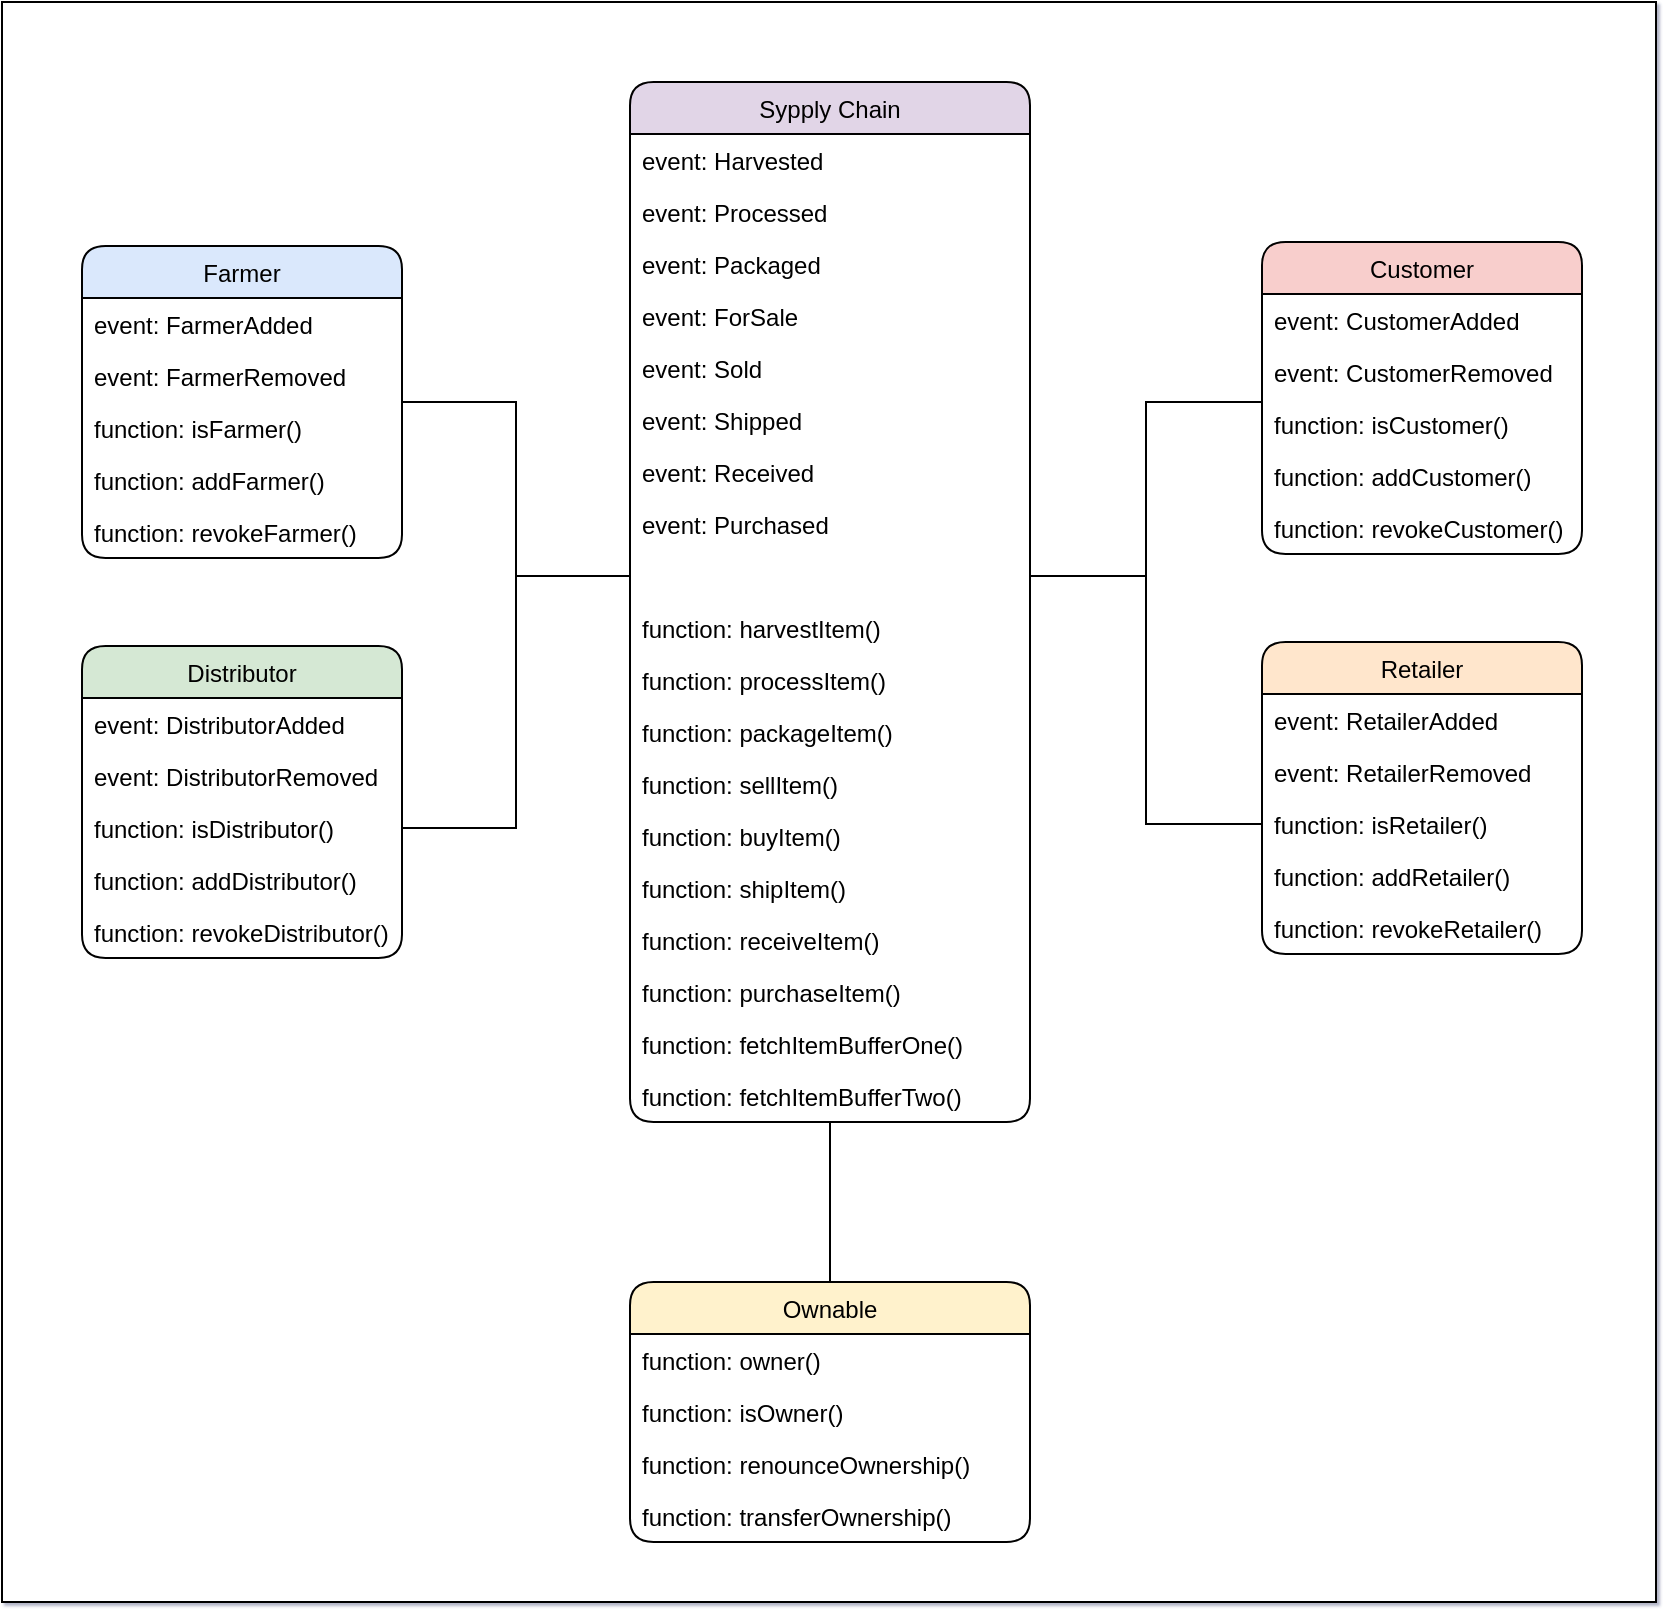 <mxfile version="17.5.0" type="github">
  <diagram id="kODXxytvF_YsxB5PEivD" name="Page-1">
    <mxGraphModel dx="1650" dy="905" grid="1" gridSize="10" guides="1" tooltips="1" connect="1" arrows="1" fold="1" page="1" pageScale="1" pageWidth="827" pageHeight="1169" background="#ffffff" math="0" shadow="1">
      <root>
        <mxCell id="0" />
        <mxCell id="1" parent="0" />
        <mxCell id="fvgUi23KrRUrC4LZ6PZB-63" value="" style="rounded=0;whiteSpace=wrap;html=1;shadow=0;sketch=0;" vertex="1" parent="1">
          <mxGeometry width="827" height="800" as="geometry" />
        </mxCell>
        <mxCell id="fvgUi23KrRUrC4LZ6PZB-57" value="" style="edgeStyle=orthogonalEdgeStyle;rounded=0;orthogonalLoop=1;jettySize=auto;html=1;entryX=0;entryY=0.5;entryDx=0;entryDy=0;endArrow=none;endFill=0;" edge="1" parent="1" source="fvgUi23KrRUrC4LZ6PZB-1" target="fvgUi23KrRUrC4LZ6PZB-46">
          <mxGeometry relative="1" as="geometry" />
        </mxCell>
        <mxCell id="fvgUi23KrRUrC4LZ6PZB-1" value="Farmer" style="swimlane;fontStyle=0;childLayout=stackLayout;horizontal=1;startSize=26;fillColor=#dae8fc;horizontalStack=0;resizeParent=1;resizeParentMax=0;resizeLast=0;collapsible=1;marginBottom=0;rounded=1;aspect=fixed;swimlaneLine=1;shadow=0;sketch=0;strokeColor=#000000;" vertex="1" parent="1">
          <mxGeometry x="40" y="122" width="160" height="156" as="geometry" />
        </mxCell>
        <mxCell id="fvgUi23KrRUrC4LZ6PZB-2" value="event: FarmerAdded" style="text;strokeColor=none;fillColor=none;align=left;verticalAlign=top;spacingLeft=4;spacingRight=4;overflow=hidden;rotatable=0;points=[[0,0.5],[1,0.5]];portConstraint=eastwest;" vertex="1" parent="fvgUi23KrRUrC4LZ6PZB-1">
          <mxGeometry y="26" width="160" height="26" as="geometry" />
        </mxCell>
        <mxCell id="fvgUi23KrRUrC4LZ6PZB-3" value="event: FarmerRemoved" style="text;strokeColor=none;fillColor=none;align=left;verticalAlign=top;spacingLeft=4;spacingRight=4;overflow=hidden;rotatable=0;points=[[0,0.5],[1,0.5]];portConstraint=eastwest;" vertex="1" parent="fvgUi23KrRUrC4LZ6PZB-1">
          <mxGeometry y="52" width="160" height="26" as="geometry" />
        </mxCell>
        <mxCell id="fvgUi23KrRUrC4LZ6PZB-6" value="function: isFarmer()" style="text;strokeColor=none;fillColor=none;align=left;verticalAlign=top;spacingLeft=4;spacingRight=4;overflow=hidden;rotatable=0;points=[[0,0.5],[1,0.5]];portConstraint=eastwest;" vertex="1" parent="fvgUi23KrRUrC4LZ6PZB-1">
          <mxGeometry y="78" width="160" height="26" as="geometry" />
        </mxCell>
        <mxCell id="fvgUi23KrRUrC4LZ6PZB-4" value="function: addFarmer()" style="text;strokeColor=none;fillColor=none;align=left;verticalAlign=top;spacingLeft=4;spacingRight=4;overflow=hidden;rotatable=0;points=[[0,0.5],[1,0.5]];portConstraint=eastwest;" vertex="1" parent="fvgUi23KrRUrC4LZ6PZB-1">
          <mxGeometry y="104" width="160" height="26" as="geometry" />
        </mxCell>
        <mxCell id="fvgUi23KrRUrC4LZ6PZB-7" value="function: revokeFarmer()" style="text;strokeColor=none;fillColor=none;align=left;verticalAlign=top;spacingLeft=4;spacingRight=4;overflow=hidden;rotatable=0;points=[[0,0.5],[1,0.5]];portConstraint=eastwest;" vertex="1" parent="fvgUi23KrRUrC4LZ6PZB-1">
          <mxGeometry y="130" width="160" height="26" as="geometry" />
        </mxCell>
        <mxCell id="fvgUi23KrRUrC4LZ6PZB-8" value="Distributor" style="swimlane;fontStyle=0;childLayout=stackLayout;horizontal=1;startSize=26;fillColor=#d5e8d4;horizontalStack=0;resizeParent=1;resizeParentMax=0;resizeLast=0;collapsible=1;marginBottom=0;rounded=1;aspect=fixed;swimlaneLine=1;shadow=0;sketch=0;strokeColor=#000000;" vertex="1" parent="1">
          <mxGeometry x="40" y="322" width="160" height="156" as="geometry" />
        </mxCell>
        <mxCell id="fvgUi23KrRUrC4LZ6PZB-9" value="event: DistributorAdded" style="text;strokeColor=none;fillColor=none;align=left;verticalAlign=top;spacingLeft=4;spacingRight=4;overflow=hidden;rotatable=0;points=[[0,0.5],[1,0.5]];portConstraint=eastwest;" vertex="1" parent="fvgUi23KrRUrC4LZ6PZB-8">
          <mxGeometry y="26" width="160" height="26" as="geometry" />
        </mxCell>
        <mxCell id="fvgUi23KrRUrC4LZ6PZB-10" value="event: DistributorRemoved" style="text;strokeColor=none;fillColor=none;align=left;verticalAlign=top;spacingLeft=4;spacingRight=4;overflow=hidden;rotatable=0;points=[[0,0.5],[1,0.5]];portConstraint=eastwest;" vertex="1" parent="fvgUi23KrRUrC4LZ6PZB-8">
          <mxGeometry y="52" width="160" height="26" as="geometry" />
        </mxCell>
        <mxCell id="fvgUi23KrRUrC4LZ6PZB-11" value="function: isDistributor()" style="text;strokeColor=none;fillColor=none;align=left;verticalAlign=top;spacingLeft=4;spacingRight=4;overflow=hidden;rotatable=0;points=[[0,0.5],[1,0.5]];portConstraint=eastwest;" vertex="1" parent="fvgUi23KrRUrC4LZ6PZB-8">
          <mxGeometry y="78" width="160" height="26" as="geometry" />
        </mxCell>
        <mxCell id="fvgUi23KrRUrC4LZ6PZB-12" value="function: addDistributor()" style="text;strokeColor=none;fillColor=none;align=left;verticalAlign=top;spacingLeft=4;spacingRight=4;overflow=hidden;rotatable=0;points=[[0,0.5],[1,0.5]];portConstraint=eastwest;" vertex="1" parent="fvgUi23KrRUrC4LZ6PZB-8">
          <mxGeometry y="104" width="160" height="26" as="geometry" />
        </mxCell>
        <mxCell id="fvgUi23KrRUrC4LZ6PZB-13" value="function: revokeDistributor()" style="text;strokeColor=none;fillColor=none;align=left;verticalAlign=top;spacingLeft=4;spacingRight=4;overflow=hidden;rotatable=0;points=[[0,0.5],[1,0.5]];portConstraint=eastwest;" vertex="1" parent="fvgUi23KrRUrC4LZ6PZB-8">
          <mxGeometry y="130" width="160" height="26" as="geometry" />
        </mxCell>
        <mxCell id="fvgUi23KrRUrC4LZ6PZB-14" value="Sypply Chain" style="swimlane;fontStyle=0;childLayout=stackLayout;horizontal=1;startSize=26;fillColor=#e1d5e7;horizontalStack=0;resizeParent=1;resizeParentMax=0;resizeLast=0;collapsible=1;marginBottom=0;rounded=1;aspect=fixed;swimlaneLine=1;shadow=0;sketch=0;strokeColor=#000000;" vertex="1" parent="1">
          <mxGeometry x="314" y="40" width="200" height="520" as="geometry" />
        </mxCell>
        <mxCell id="fvgUi23KrRUrC4LZ6PZB-15" value="event: Harvested" style="text;strokeColor=none;fillColor=none;align=left;verticalAlign=top;spacingLeft=4;spacingRight=4;overflow=hidden;rotatable=0;points=[[0,0.5],[1,0.5]];portConstraint=eastwest;" vertex="1" parent="fvgUi23KrRUrC4LZ6PZB-14">
          <mxGeometry y="26" width="200" height="26" as="geometry" />
        </mxCell>
        <mxCell id="fvgUi23KrRUrC4LZ6PZB-39" value="event: Processed" style="text;strokeColor=none;fillColor=none;align=left;verticalAlign=top;spacingLeft=4;spacingRight=4;overflow=hidden;rotatable=0;points=[[0,0.5],[1,0.5]];portConstraint=eastwest;" vertex="1" parent="fvgUi23KrRUrC4LZ6PZB-14">
          <mxGeometry y="52" width="200" height="26" as="geometry" />
        </mxCell>
        <mxCell id="fvgUi23KrRUrC4LZ6PZB-40" value="event: Packaged" style="text;strokeColor=none;fillColor=none;align=left;verticalAlign=top;spacingLeft=4;spacingRight=4;overflow=hidden;rotatable=0;points=[[0,0.5],[1,0.5]];portConstraint=eastwest;" vertex="1" parent="fvgUi23KrRUrC4LZ6PZB-14">
          <mxGeometry y="78" width="200" height="26" as="geometry" />
        </mxCell>
        <mxCell id="fvgUi23KrRUrC4LZ6PZB-44" value="event: ForSale" style="text;strokeColor=none;fillColor=none;align=left;verticalAlign=top;spacingLeft=4;spacingRight=4;overflow=hidden;rotatable=0;points=[[0,0.5],[1,0.5]];portConstraint=eastwest;" vertex="1" parent="fvgUi23KrRUrC4LZ6PZB-14">
          <mxGeometry y="104" width="200" height="26" as="geometry" />
        </mxCell>
        <mxCell id="fvgUi23KrRUrC4LZ6PZB-43" value="event: Sold" style="text;strokeColor=none;fillColor=none;align=left;verticalAlign=top;spacingLeft=4;spacingRight=4;overflow=hidden;rotatable=0;points=[[0,0.5],[1,0.5]];portConstraint=eastwest;" vertex="1" parent="fvgUi23KrRUrC4LZ6PZB-14">
          <mxGeometry y="130" width="200" height="26" as="geometry" />
        </mxCell>
        <mxCell id="fvgUi23KrRUrC4LZ6PZB-16" value="event: Shipped" style="text;strokeColor=none;fillColor=none;align=left;verticalAlign=top;spacingLeft=4;spacingRight=4;overflow=hidden;rotatable=0;points=[[0,0.5],[1,0.5]];portConstraint=eastwest;" vertex="1" parent="fvgUi23KrRUrC4LZ6PZB-14">
          <mxGeometry y="156" width="200" height="26" as="geometry" />
        </mxCell>
        <mxCell id="fvgUi23KrRUrC4LZ6PZB-42" value="event: Received" style="text;strokeColor=none;fillColor=none;align=left;verticalAlign=top;spacingLeft=4;spacingRight=4;overflow=hidden;rotatable=0;points=[[0,0.5],[1,0.5]];portConstraint=eastwest;" vertex="1" parent="fvgUi23KrRUrC4LZ6PZB-14">
          <mxGeometry y="182" width="200" height="26" as="geometry" />
        </mxCell>
        <mxCell id="fvgUi23KrRUrC4LZ6PZB-41" value="event: Purchased" style="text;strokeColor=none;fillColor=none;align=left;verticalAlign=top;spacingLeft=4;spacingRight=4;overflow=hidden;rotatable=0;points=[[0,0.5],[1,0.5]];portConstraint=eastwest;" vertex="1" parent="fvgUi23KrRUrC4LZ6PZB-14">
          <mxGeometry y="208" width="200" height="26" as="geometry" />
        </mxCell>
        <mxCell id="fvgUi23KrRUrC4LZ6PZB-46" value=" " style="text;strokeColor=none;fillColor=none;align=left;verticalAlign=top;spacingLeft=4;spacingRight=4;overflow=hidden;rotatable=0;points=[[0,0.5],[1,0.5]];portConstraint=eastwest;" vertex="1" parent="fvgUi23KrRUrC4LZ6PZB-14">
          <mxGeometry y="234" width="200" height="26" as="geometry" />
        </mxCell>
        <mxCell id="fvgUi23KrRUrC4LZ6PZB-47" value="function: harvestItem()" style="text;strokeColor=none;fillColor=none;align=left;verticalAlign=top;spacingLeft=4;spacingRight=4;overflow=hidden;rotatable=0;points=[[0,0.5],[1,0.5]];portConstraint=eastwest;" vertex="1" parent="fvgUi23KrRUrC4LZ6PZB-14">
          <mxGeometry y="260" width="200" height="26" as="geometry" />
        </mxCell>
        <mxCell id="fvgUi23KrRUrC4LZ6PZB-48" value="function: processItem()" style="text;strokeColor=none;fillColor=none;align=left;verticalAlign=top;spacingLeft=4;spacingRight=4;overflow=hidden;rotatable=0;points=[[0,0.5],[1,0.5]];portConstraint=eastwest;" vertex="1" parent="fvgUi23KrRUrC4LZ6PZB-14">
          <mxGeometry y="286" width="200" height="26" as="geometry" />
        </mxCell>
        <mxCell id="fvgUi23KrRUrC4LZ6PZB-49" value="function: packageItem()" style="text;strokeColor=none;fillColor=none;align=left;verticalAlign=top;spacingLeft=4;spacingRight=4;overflow=hidden;rotatable=0;points=[[0,0.5],[1,0.5]];portConstraint=eastwest;" vertex="1" parent="fvgUi23KrRUrC4LZ6PZB-14">
          <mxGeometry y="312" width="200" height="26" as="geometry" />
        </mxCell>
        <mxCell id="fvgUi23KrRUrC4LZ6PZB-51" value="function: sellItem()" style="text;strokeColor=none;fillColor=none;align=left;verticalAlign=top;spacingLeft=4;spacingRight=4;overflow=hidden;rotatable=0;points=[[0,0.5],[1,0.5]];portConstraint=eastwest;" vertex="1" parent="fvgUi23KrRUrC4LZ6PZB-14">
          <mxGeometry y="338" width="200" height="26" as="geometry" />
        </mxCell>
        <mxCell id="fvgUi23KrRUrC4LZ6PZB-53" value="function: buyItem()" style="text;strokeColor=none;fillColor=none;align=left;verticalAlign=top;spacingLeft=4;spacingRight=4;overflow=hidden;rotatable=0;points=[[0,0.5],[1,0.5]];portConstraint=eastwest;" vertex="1" parent="fvgUi23KrRUrC4LZ6PZB-14">
          <mxGeometry y="364" width="200" height="26" as="geometry" />
        </mxCell>
        <mxCell id="fvgUi23KrRUrC4LZ6PZB-52" value="function: shipItem()" style="text;strokeColor=none;fillColor=none;align=left;verticalAlign=top;spacingLeft=4;spacingRight=4;overflow=hidden;rotatable=0;points=[[0,0.5],[1,0.5]];portConstraint=eastwest;" vertex="1" parent="fvgUi23KrRUrC4LZ6PZB-14">
          <mxGeometry y="390" width="200" height="26" as="geometry" />
        </mxCell>
        <mxCell id="fvgUi23KrRUrC4LZ6PZB-55" value="function: receiveItem()" style="text;strokeColor=none;fillColor=none;align=left;verticalAlign=top;spacingLeft=4;spacingRight=4;overflow=hidden;rotatable=0;points=[[0,0.5],[1,0.5]];portConstraint=eastwest;" vertex="1" parent="fvgUi23KrRUrC4LZ6PZB-14">
          <mxGeometry y="416" width="200" height="26" as="geometry" />
        </mxCell>
        <mxCell id="fvgUi23KrRUrC4LZ6PZB-54" value="function: purchaseItem()" style="text;strokeColor=none;fillColor=none;align=left;verticalAlign=top;spacingLeft=4;spacingRight=4;overflow=hidden;rotatable=0;points=[[0,0.5],[1,0.5]];portConstraint=eastwest;" vertex="1" parent="fvgUi23KrRUrC4LZ6PZB-14">
          <mxGeometry y="442" width="200" height="26" as="geometry" />
        </mxCell>
        <mxCell id="fvgUi23KrRUrC4LZ6PZB-50" value="function: fetchItemBufferOne()" style="text;strokeColor=none;fillColor=none;align=left;verticalAlign=top;spacingLeft=4;spacingRight=4;overflow=hidden;rotatable=0;points=[[0,0.5],[1,0.5]];portConstraint=eastwest;" vertex="1" parent="fvgUi23KrRUrC4LZ6PZB-14">
          <mxGeometry y="468" width="200" height="26" as="geometry" />
        </mxCell>
        <mxCell id="fvgUi23KrRUrC4LZ6PZB-56" value="function: fetchItemBufferTwo()" style="text;strokeColor=none;fillColor=none;align=left;verticalAlign=top;spacingLeft=4;spacingRight=4;overflow=hidden;rotatable=0;points=[[0,0.5],[1,0.5]];portConstraint=eastwest;" vertex="1" parent="fvgUi23KrRUrC4LZ6PZB-14">
          <mxGeometry y="494" width="200" height="26" as="geometry" />
        </mxCell>
        <mxCell id="fvgUi23KrRUrC4LZ6PZB-20" value="Customer" style="swimlane;fontStyle=0;childLayout=stackLayout;horizontal=1;startSize=26;fillColor=#f8cecc;horizontalStack=0;resizeParent=1;resizeParentMax=0;resizeLast=0;collapsible=1;marginBottom=0;rounded=1;aspect=fixed;swimlaneLine=1;shadow=0;sketch=0;strokeColor=#000000;" vertex="1" parent="1">
          <mxGeometry x="630" y="120" width="160" height="156" as="geometry" />
        </mxCell>
        <mxCell id="fvgUi23KrRUrC4LZ6PZB-21" value="event: CustomerAdded" style="text;strokeColor=none;fillColor=none;align=left;verticalAlign=top;spacingLeft=4;spacingRight=4;overflow=hidden;rotatable=0;points=[[0,0.5],[1,0.5]];portConstraint=eastwest;" vertex="1" parent="fvgUi23KrRUrC4LZ6PZB-20">
          <mxGeometry y="26" width="160" height="26" as="geometry" />
        </mxCell>
        <mxCell id="fvgUi23KrRUrC4LZ6PZB-22" value="event: CustomerRemoved" style="text;strokeColor=none;fillColor=none;align=left;verticalAlign=top;spacingLeft=4;spacingRight=4;overflow=hidden;rotatable=0;points=[[0,0.5],[1,0.5]];portConstraint=eastwest;" vertex="1" parent="fvgUi23KrRUrC4LZ6PZB-20">
          <mxGeometry y="52" width="160" height="26" as="geometry" />
        </mxCell>
        <mxCell id="fvgUi23KrRUrC4LZ6PZB-23" value="function: isCustomer()" style="text;strokeColor=none;fillColor=none;align=left;verticalAlign=top;spacingLeft=4;spacingRight=4;overflow=hidden;rotatable=0;points=[[0,0.5],[1,0.5]];portConstraint=eastwest;" vertex="1" parent="fvgUi23KrRUrC4LZ6PZB-20">
          <mxGeometry y="78" width="160" height="26" as="geometry" />
        </mxCell>
        <mxCell id="fvgUi23KrRUrC4LZ6PZB-24" value="function: addCustomer()" style="text;strokeColor=none;fillColor=none;align=left;verticalAlign=top;spacingLeft=4;spacingRight=4;overflow=hidden;rotatable=0;points=[[0,0.5],[1,0.5]];portConstraint=eastwest;" vertex="1" parent="fvgUi23KrRUrC4LZ6PZB-20">
          <mxGeometry y="104" width="160" height="26" as="geometry" />
        </mxCell>
        <mxCell id="fvgUi23KrRUrC4LZ6PZB-25" value="function: revokeCustomer()" style="text;strokeColor=none;fillColor=none;align=left;verticalAlign=top;spacingLeft=4;spacingRight=4;overflow=hidden;rotatable=0;points=[[0,0.5],[1,0.5]];portConstraint=eastwest;" vertex="1" parent="fvgUi23KrRUrC4LZ6PZB-20">
          <mxGeometry y="130" width="160" height="26" as="geometry" />
        </mxCell>
        <mxCell id="fvgUi23KrRUrC4LZ6PZB-26" value="Retailer" style="swimlane;fontStyle=0;childLayout=stackLayout;horizontal=1;startSize=26;fillColor=#ffe6cc;horizontalStack=0;resizeParent=1;resizeParentMax=0;resizeLast=0;collapsible=1;marginBottom=0;rounded=1;aspect=fixed;swimlaneLine=1;shadow=0;sketch=0;strokeColor=#000000;" vertex="1" parent="1">
          <mxGeometry x="630" y="320" width="160" height="156" as="geometry" />
        </mxCell>
        <mxCell id="fvgUi23KrRUrC4LZ6PZB-27" value="event: RetailerAdded" style="text;strokeColor=none;fillColor=none;align=left;verticalAlign=top;spacingLeft=4;spacingRight=4;overflow=hidden;rotatable=0;points=[[0,0.5],[1,0.5]];portConstraint=eastwest;" vertex="1" parent="fvgUi23KrRUrC4LZ6PZB-26">
          <mxGeometry y="26" width="160" height="26" as="geometry" />
        </mxCell>
        <mxCell id="fvgUi23KrRUrC4LZ6PZB-28" value="event: RetailerRemoved" style="text;strokeColor=none;fillColor=none;align=left;verticalAlign=top;spacingLeft=4;spacingRight=4;overflow=hidden;rotatable=0;points=[[0,0.5],[1,0.5]];portConstraint=eastwest;" vertex="1" parent="fvgUi23KrRUrC4LZ6PZB-26">
          <mxGeometry y="52" width="160" height="26" as="geometry" />
        </mxCell>
        <mxCell id="fvgUi23KrRUrC4LZ6PZB-29" value="function: isRetailer()" style="text;strokeColor=none;fillColor=none;align=left;verticalAlign=top;spacingLeft=4;spacingRight=4;overflow=hidden;rotatable=0;points=[[0,0.5],[1,0.5]];portConstraint=eastwest;" vertex="1" parent="fvgUi23KrRUrC4LZ6PZB-26">
          <mxGeometry y="78" width="160" height="26" as="geometry" />
        </mxCell>
        <mxCell id="fvgUi23KrRUrC4LZ6PZB-30" value="function: addRetailer()" style="text;strokeColor=none;fillColor=none;align=left;verticalAlign=top;spacingLeft=4;spacingRight=4;overflow=hidden;rotatable=0;points=[[0,0.5],[1,0.5]];portConstraint=eastwest;" vertex="1" parent="fvgUi23KrRUrC4LZ6PZB-26">
          <mxGeometry y="104" width="160" height="26" as="geometry" />
        </mxCell>
        <mxCell id="fvgUi23KrRUrC4LZ6PZB-31" value="function: revokeRetailer()" style="text;strokeColor=none;fillColor=none;align=left;verticalAlign=top;spacingLeft=4;spacingRight=4;overflow=hidden;rotatable=0;points=[[0,0.5],[1,0.5]];portConstraint=eastwest;" vertex="1" parent="fvgUi23KrRUrC4LZ6PZB-26">
          <mxGeometry y="130" width="160" height="26" as="geometry" />
        </mxCell>
        <mxCell id="fvgUi23KrRUrC4LZ6PZB-62" value="" style="edgeStyle=orthogonalEdgeStyle;rounded=0;orthogonalLoop=1;jettySize=auto;html=1;endArrow=none;endFill=0;" edge="1" parent="1" source="fvgUi23KrRUrC4LZ6PZB-32" target="fvgUi23KrRUrC4LZ6PZB-56">
          <mxGeometry relative="1" as="geometry">
            <Array as="points">
              <mxPoint x="414" y="580" />
              <mxPoint x="414" y="580" />
            </Array>
          </mxGeometry>
        </mxCell>
        <mxCell id="fvgUi23KrRUrC4LZ6PZB-32" value="Ownable" style="swimlane;fontStyle=0;childLayout=stackLayout;horizontal=1;startSize=26;fillColor=#fff2cc;horizontalStack=0;resizeParent=1;resizeParentMax=0;resizeLast=0;collapsible=1;marginBottom=0;rounded=1;aspect=fixed;swimlaneLine=1;shadow=0;sketch=0;strokeColor=#000000;" vertex="1" parent="1">
          <mxGeometry x="314" y="640" width="200" height="130" as="geometry" />
        </mxCell>
        <mxCell id="fvgUi23KrRUrC4LZ6PZB-35" value="function: owner()" style="text;strokeColor=none;fillColor=none;align=left;verticalAlign=top;spacingLeft=4;spacingRight=4;overflow=hidden;rotatable=0;points=[[0,0.5],[1,0.5]];portConstraint=eastwest;" vertex="1" parent="fvgUi23KrRUrC4LZ6PZB-32">
          <mxGeometry y="26" width="200" height="26" as="geometry" />
        </mxCell>
        <mxCell id="fvgUi23KrRUrC4LZ6PZB-36" value="function: isOwner()" style="text;strokeColor=none;fillColor=none;align=left;verticalAlign=top;spacingLeft=4;spacingRight=4;overflow=hidden;rotatable=0;points=[[0,0.5],[1,0.5]];portConstraint=eastwest;" vertex="1" parent="fvgUi23KrRUrC4LZ6PZB-32">
          <mxGeometry y="52" width="200" height="26" as="geometry" />
        </mxCell>
        <mxCell id="fvgUi23KrRUrC4LZ6PZB-37" value="function: renounceOwnership()" style="text;strokeColor=none;fillColor=none;align=left;verticalAlign=top;spacingLeft=4;spacingRight=4;overflow=hidden;rotatable=0;points=[[0,0.5],[1,0.5]];portConstraint=eastwest;" vertex="1" parent="fvgUi23KrRUrC4LZ6PZB-32">
          <mxGeometry y="78" width="200" height="26" as="geometry" />
        </mxCell>
        <mxCell id="fvgUi23KrRUrC4LZ6PZB-38" value="function: transferOwnership()" style="text;strokeColor=none;fillColor=none;align=left;verticalAlign=top;spacingLeft=4;spacingRight=4;overflow=hidden;rotatable=0;points=[[0,0.5],[1,0.5]];portConstraint=eastwest;" vertex="1" parent="fvgUi23KrRUrC4LZ6PZB-32">
          <mxGeometry y="104" width="200" height="26" as="geometry" />
        </mxCell>
        <mxCell id="fvgUi23KrRUrC4LZ6PZB-58" value="" style="edgeStyle=orthogonalEdgeStyle;rounded=0;orthogonalLoop=1;jettySize=auto;html=1;entryX=0;entryY=0.5;entryDx=0;entryDy=0;endArrow=none;endFill=0;" edge="1" parent="1" source="fvgUi23KrRUrC4LZ6PZB-11" target="fvgUi23KrRUrC4LZ6PZB-46">
          <mxGeometry relative="1" as="geometry" />
        </mxCell>
        <mxCell id="fvgUi23KrRUrC4LZ6PZB-60" value="" style="edgeStyle=orthogonalEdgeStyle;rounded=0;orthogonalLoop=1;jettySize=auto;html=1;endArrow=none;endFill=0;entryX=1;entryY=0.5;entryDx=0;entryDy=0;" edge="1" parent="1" source="fvgUi23KrRUrC4LZ6PZB-23" target="fvgUi23KrRUrC4LZ6PZB-46">
          <mxGeometry relative="1" as="geometry">
            <Array as="points">
              <mxPoint x="572" y="200" />
              <mxPoint x="572" y="287" />
            </Array>
          </mxGeometry>
        </mxCell>
        <mxCell id="fvgUi23KrRUrC4LZ6PZB-61" value="" style="edgeStyle=orthogonalEdgeStyle;rounded=0;orthogonalLoop=1;jettySize=auto;html=1;endArrow=none;endFill=0;entryX=1;entryY=0.5;entryDx=0;entryDy=0;exitX=0;exitY=0.5;exitDx=0;exitDy=0;" edge="1" parent="1" source="fvgUi23KrRUrC4LZ6PZB-29" target="fvgUi23KrRUrC4LZ6PZB-46">
          <mxGeometry relative="1" as="geometry" />
        </mxCell>
      </root>
    </mxGraphModel>
  </diagram>
</mxfile>
